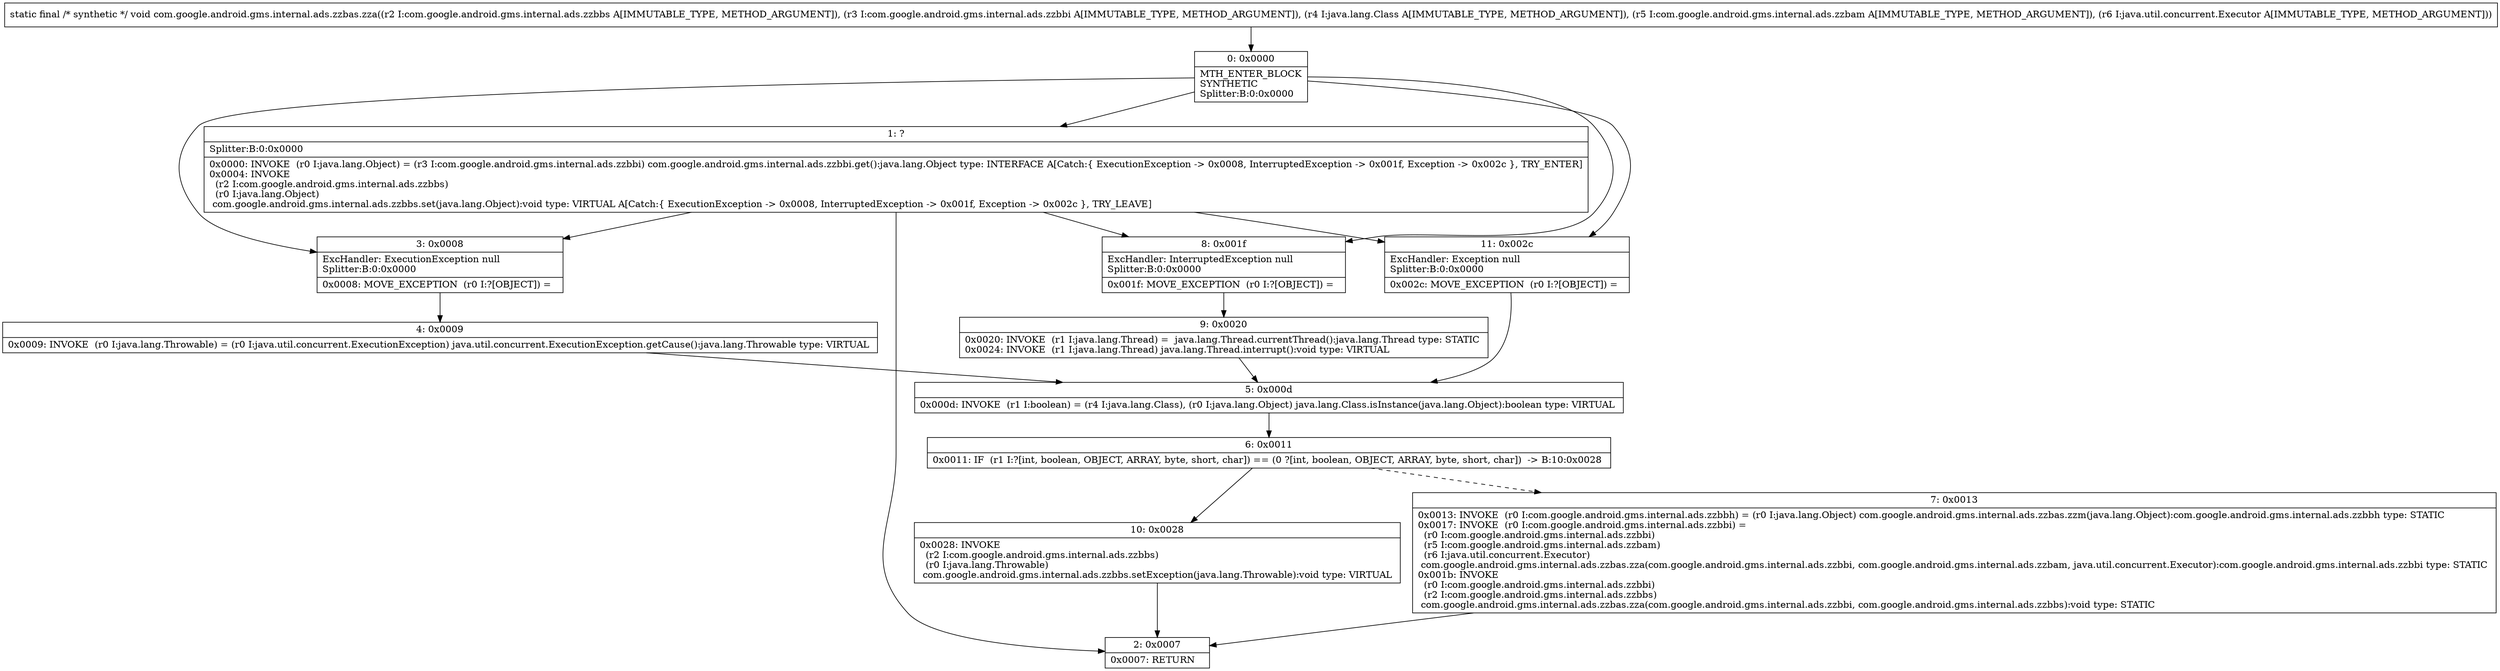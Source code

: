 digraph "CFG forcom.google.android.gms.internal.ads.zzbas.zza(Lcom\/google\/android\/gms\/internal\/ads\/zzbbs;Lcom\/google\/android\/gms\/internal\/ads\/zzbbi;Ljava\/lang\/Class;Lcom\/google\/android\/gms\/internal\/ads\/zzbam;Ljava\/util\/concurrent\/Executor;)V" {
Node_0 [shape=record,label="{0\:\ 0x0000|MTH_ENTER_BLOCK\lSYNTHETIC\lSplitter:B:0:0x0000\l}"];
Node_1 [shape=record,label="{1\:\ ?|Splitter:B:0:0x0000\l|0x0000: INVOKE  (r0 I:java.lang.Object) = (r3 I:com.google.android.gms.internal.ads.zzbbi) com.google.android.gms.internal.ads.zzbbi.get():java.lang.Object type: INTERFACE A[Catch:\{ ExecutionException \-\> 0x0008, InterruptedException \-\> 0x001f, Exception \-\> 0x002c \}, TRY_ENTER]\l0x0004: INVOKE  \l  (r2 I:com.google.android.gms.internal.ads.zzbbs)\l  (r0 I:java.lang.Object)\l com.google.android.gms.internal.ads.zzbbs.set(java.lang.Object):void type: VIRTUAL A[Catch:\{ ExecutionException \-\> 0x0008, InterruptedException \-\> 0x001f, Exception \-\> 0x002c \}, TRY_LEAVE]\l}"];
Node_2 [shape=record,label="{2\:\ 0x0007|0x0007: RETURN   \l}"];
Node_3 [shape=record,label="{3\:\ 0x0008|ExcHandler: ExecutionException null\lSplitter:B:0:0x0000\l|0x0008: MOVE_EXCEPTION  (r0 I:?[OBJECT]) =  \l}"];
Node_4 [shape=record,label="{4\:\ 0x0009|0x0009: INVOKE  (r0 I:java.lang.Throwable) = (r0 I:java.util.concurrent.ExecutionException) java.util.concurrent.ExecutionException.getCause():java.lang.Throwable type: VIRTUAL \l}"];
Node_5 [shape=record,label="{5\:\ 0x000d|0x000d: INVOKE  (r1 I:boolean) = (r4 I:java.lang.Class), (r0 I:java.lang.Object) java.lang.Class.isInstance(java.lang.Object):boolean type: VIRTUAL \l}"];
Node_6 [shape=record,label="{6\:\ 0x0011|0x0011: IF  (r1 I:?[int, boolean, OBJECT, ARRAY, byte, short, char]) == (0 ?[int, boolean, OBJECT, ARRAY, byte, short, char])  \-\> B:10:0x0028 \l}"];
Node_7 [shape=record,label="{7\:\ 0x0013|0x0013: INVOKE  (r0 I:com.google.android.gms.internal.ads.zzbbh) = (r0 I:java.lang.Object) com.google.android.gms.internal.ads.zzbas.zzm(java.lang.Object):com.google.android.gms.internal.ads.zzbbh type: STATIC \l0x0017: INVOKE  (r0 I:com.google.android.gms.internal.ads.zzbbi) = \l  (r0 I:com.google.android.gms.internal.ads.zzbbi)\l  (r5 I:com.google.android.gms.internal.ads.zzbam)\l  (r6 I:java.util.concurrent.Executor)\l com.google.android.gms.internal.ads.zzbas.zza(com.google.android.gms.internal.ads.zzbbi, com.google.android.gms.internal.ads.zzbam, java.util.concurrent.Executor):com.google.android.gms.internal.ads.zzbbi type: STATIC \l0x001b: INVOKE  \l  (r0 I:com.google.android.gms.internal.ads.zzbbi)\l  (r2 I:com.google.android.gms.internal.ads.zzbbs)\l com.google.android.gms.internal.ads.zzbas.zza(com.google.android.gms.internal.ads.zzbbi, com.google.android.gms.internal.ads.zzbbs):void type: STATIC \l}"];
Node_8 [shape=record,label="{8\:\ 0x001f|ExcHandler: InterruptedException null\lSplitter:B:0:0x0000\l|0x001f: MOVE_EXCEPTION  (r0 I:?[OBJECT]) =  \l}"];
Node_9 [shape=record,label="{9\:\ 0x0020|0x0020: INVOKE  (r1 I:java.lang.Thread) =  java.lang.Thread.currentThread():java.lang.Thread type: STATIC \l0x0024: INVOKE  (r1 I:java.lang.Thread) java.lang.Thread.interrupt():void type: VIRTUAL \l}"];
Node_10 [shape=record,label="{10\:\ 0x0028|0x0028: INVOKE  \l  (r2 I:com.google.android.gms.internal.ads.zzbbs)\l  (r0 I:java.lang.Throwable)\l com.google.android.gms.internal.ads.zzbbs.setException(java.lang.Throwable):void type: VIRTUAL \l}"];
Node_11 [shape=record,label="{11\:\ 0x002c|ExcHandler: Exception null\lSplitter:B:0:0x0000\l|0x002c: MOVE_EXCEPTION  (r0 I:?[OBJECT]) =  \l}"];
MethodNode[shape=record,label="{static final \/* synthetic *\/ void com.google.android.gms.internal.ads.zzbas.zza((r2 I:com.google.android.gms.internal.ads.zzbbs A[IMMUTABLE_TYPE, METHOD_ARGUMENT]), (r3 I:com.google.android.gms.internal.ads.zzbbi A[IMMUTABLE_TYPE, METHOD_ARGUMENT]), (r4 I:java.lang.Class A[IMMUTABLE_TYPE, METHOD_ARGUMENT]), (r5 I:com.google.android.gms.internal.ads.zzbam A[IMMUTABLE_TYPE, METHOD_ARGUMENT]), (r6 I:java.util.concurrent.Executor A[IMMUTABLE_TYPE, METHOD_ARGUMENT])) }"];
MethodNode -> Node_0;
Node_0 -> Node_1;
Node_0 -> Node_3;
Node_0 -> Node_8;
Node_0 -> Node_11;
Node_1 -> Node_2;
Node_1 -> Node_3;
Node_1 -> Node_8;
Node_1 -> Node_11;
Node_3 -> Node_4;
Node_4 -> Node_5;
Node_5 -> Node_6;
Node_6 -> Node_7[style=dashed];
Node_6 -> Node_10;
Node_7 -> Node_2;
Node_8 -> Node_9;
Node_9 -> Node_5;
Node_10 -> Node_2;
Node_11 -> Node_5;
}

